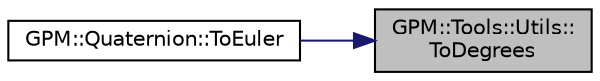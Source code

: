 digraph "GPM::Tools::Utils::ToDegrees"
{
 // INTERACTIVE_SVG=YES
 // LATEX_PDF_SIZE
  edge [fontname="Helvetica",fontsize="10",labelfontname="Helvetica",labelfontsize="10"];
  node [fontname="Helvetica",fontsize="10",shape=record];
  rankdir="RL";
  Node152 [label="GPM::Tools::Utils::\lToDegrees",height=0.2,width=0.4,color="black", fillcolor="grey75", style="filled", fontcolor="black",tooltip="Convert the given angle to degrees in float precision."];
  Node152 -> Node153 [dir="back",color="midnightblue",fontsize="10",style="solid",fontname="Helvetica"];
  Node153 [label="GPM::Quaternion::ToEuler",height=0.2,width=0.4,color="black", fillcolor="white", style="filled",URL="$struct_g_p_m_1_1_quaternion.html#af3f0597db46a0aefb5d684e9b64bff20",tooltip="Transform the current quaternion to euler angles in degrees."];
}
